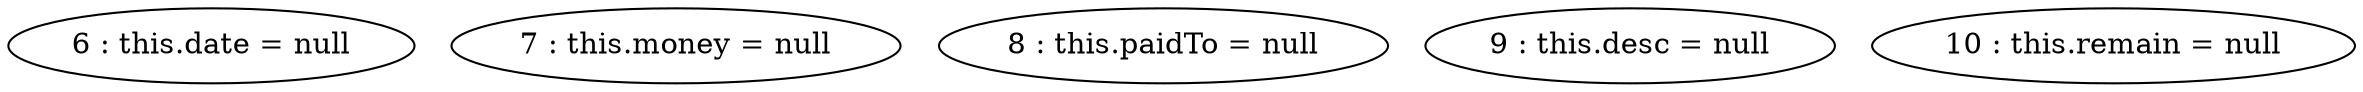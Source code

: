 digraph G {
"6 : this.date = null"
"7 : this.money = null"
"8 : this.paidTo = null"
"9 : this.desc = null"
"10 : this.remain = null"
}